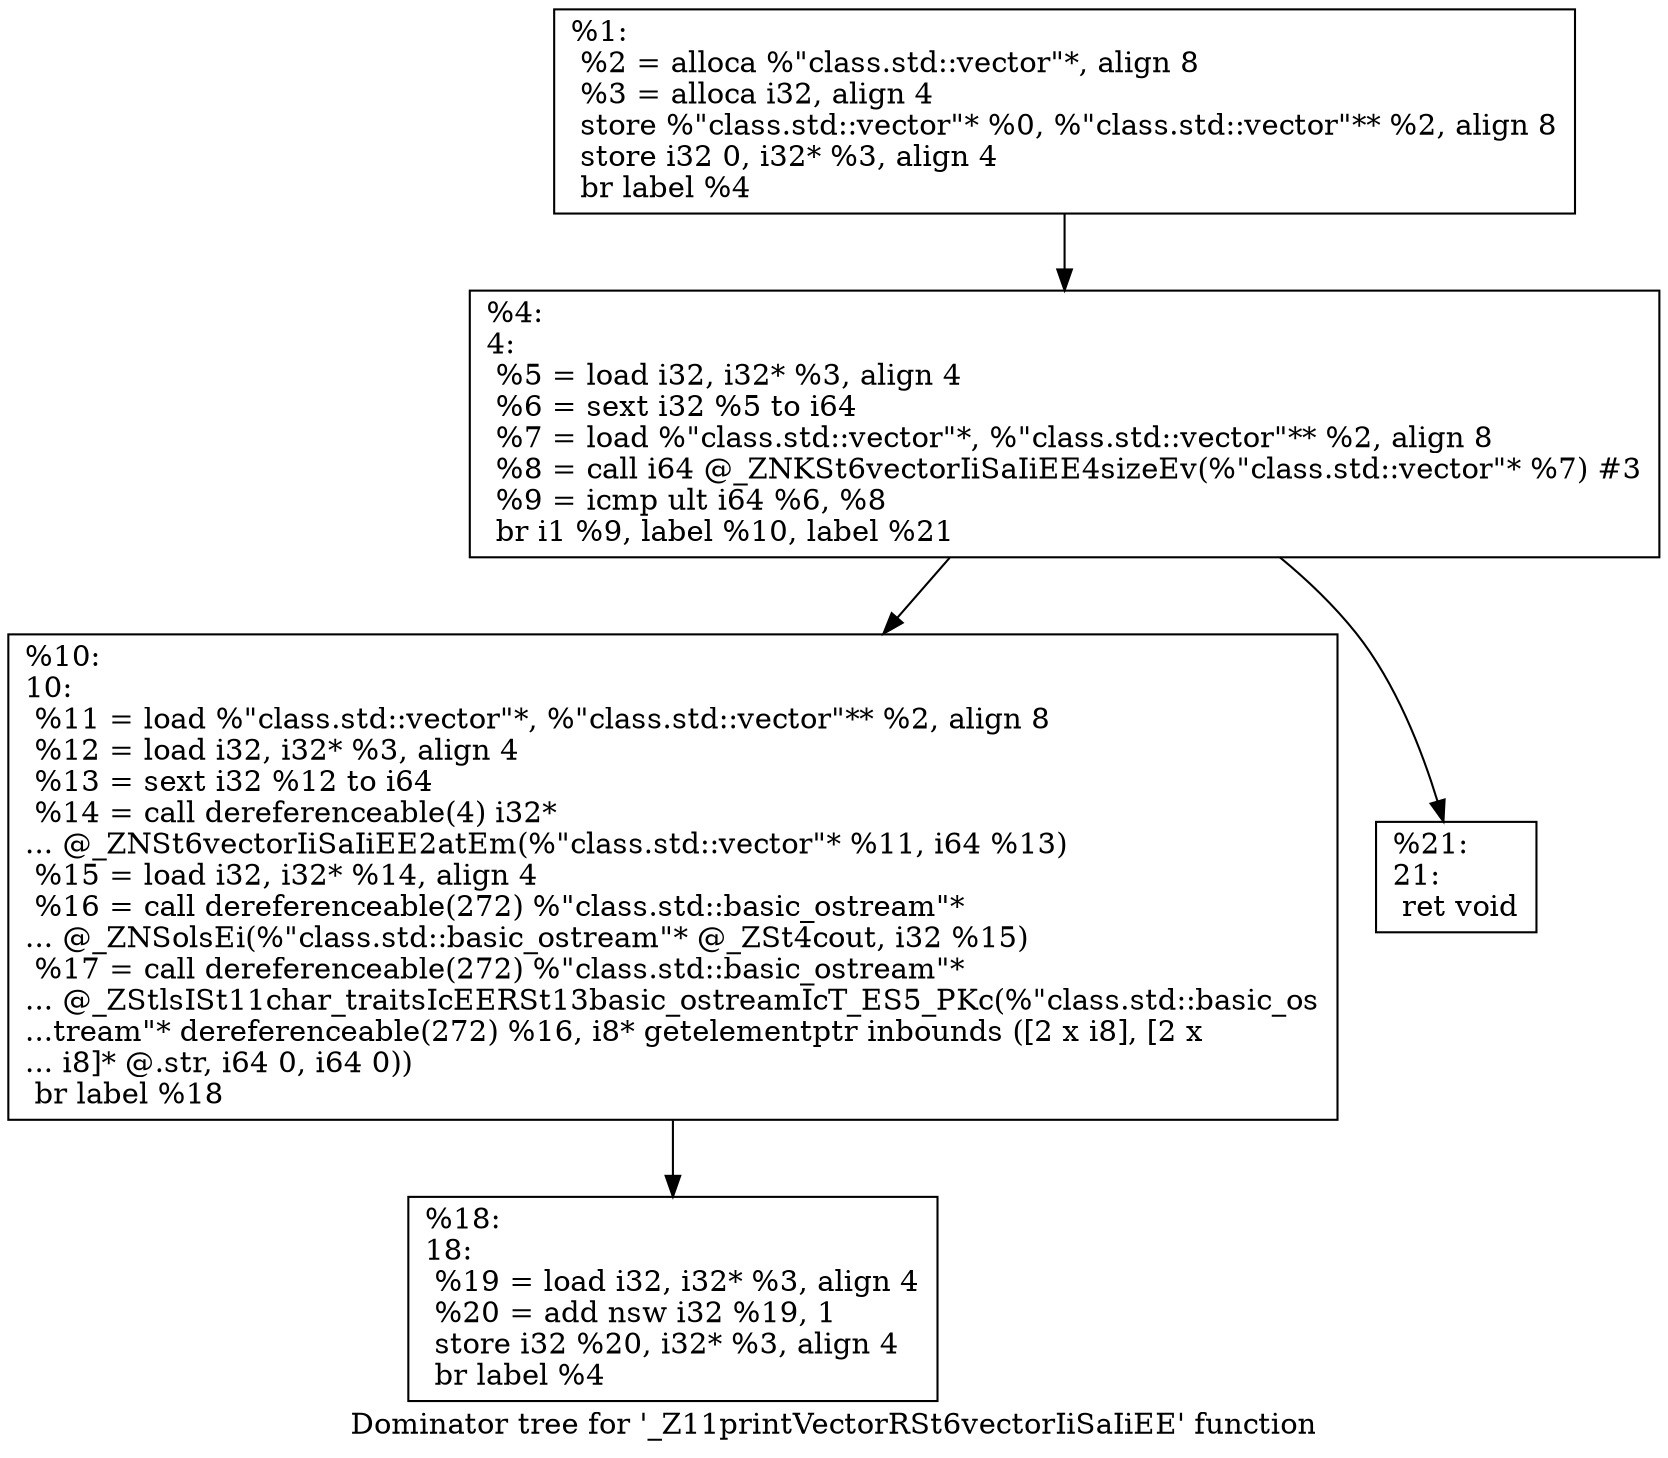 digraph "Dominator tree for '_Z11printVectorRSt6vectorIiSaIiEE' function" {
	label="Dominator tree for '_Z11printVectorRSt6vectorIiSaIiEE' function";

	Node0x1433ab0 [shape=record,label="{%1:\l  %2 = alloca %\"class.std::vector\"*, align 8\l  %3 = alloca i32, align 4\l  store %\"class.std::vector\"* %0, %\"class.std::vector\"** %2, align 8\l  store i32 0, i32* %3, align 4\l  br label %4\l}"];
	Node0x1433ab0 -> Node0x1434510;
	Node0x1434510 [shape=record,label="{%4:\l4:                                                \l  %5 = load i32, i32* %3, align 4\l  %6 = sext i32 %5 to i64\l  %7 = load %\"class.std::vector\"*, %\"class.std::vector\"** %2, align 8\l  %8 = call i64 @_ZNKSt6vectorIiSaIiEE4sizeEv(%\"class.std::vector\"* %7) #3\l  %9 = icmp ult i64 %6, %8\l  br i1 %9, label %10, label %21\l}"];
	Node0x1434510 -> Node0x14347e0;
	Node0x1434510 -> Node0x1434cb0;
	Node0x14347e0 [shape=record,label="{%10:\l10:                                               \l  %11 = load %\"class.std::vector\"*, %\"class.std::vector\"** %2, align 8\l  %12 = load i32, i32* %3, align 4\l  %13 = sext i32 %12 to i64\l  %14 = call dereferenceable(4) i32*\l... @_ZNSt6vectorIiSaIiEE2atEm(%\"class.std::vector\"* %11, i64 %13)\l  %15 = load i32, i32* %14, align 4\l  %16 = call dereferenceable(272) %\"class.std::basic_ostream\"*\l... @_ZNSolsEi(%\"class.std::basic_ostream\"* @_ZSt4cout, i32 %15)\l  %17 = call dereferenceable(272) %\"class.std::basic_ostream\"*\l... @_ZStlsISt11char_traitsIcEERSt13basic_ostreamIcT_ES5_PKc(%\"class.std::basic_os\l...tream\"* dereferenceable(272) %16, i8* getelementptr inbounds ([2 x i8], [2 x\l... i8]* @.str, i64 0, i64 0))\l  br label %18\l}"];
	Node0x14347e0 -> Node0x1434a70;
	Node0x1434a70 [shape=record,label="{%18:\l18:                                               \l  %19 = load i32, i32* %3, align 4\l  %20 = add nsw i32 %19, 1\l  store i32 %20, i32* %3, align 4\l  br label %4\l}"];
	Node0x1434cb0 [shape=record,label="{%21:\l21:                                               \l  ret void\l}"];
}
